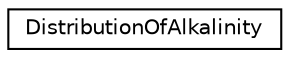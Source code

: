digraph "Graphical Class Hierarchy"
{
 // LATEX_PDF_SIZE
  edge [fontname="Helvetica",fontsize="10",labelfontname="Helvetica",labelfontsize="10"];
  node [fontname="Helvetica",fontsize="10",shape=record];
  rankdir="LR";
  Node0 [label="DistributionOfAlkalinity",height=0.2,width=0.4,color="black", fillcolor="white", style="filled",URL="$structDistributionOfAlkalinity.html",tooltip=" "];
}
